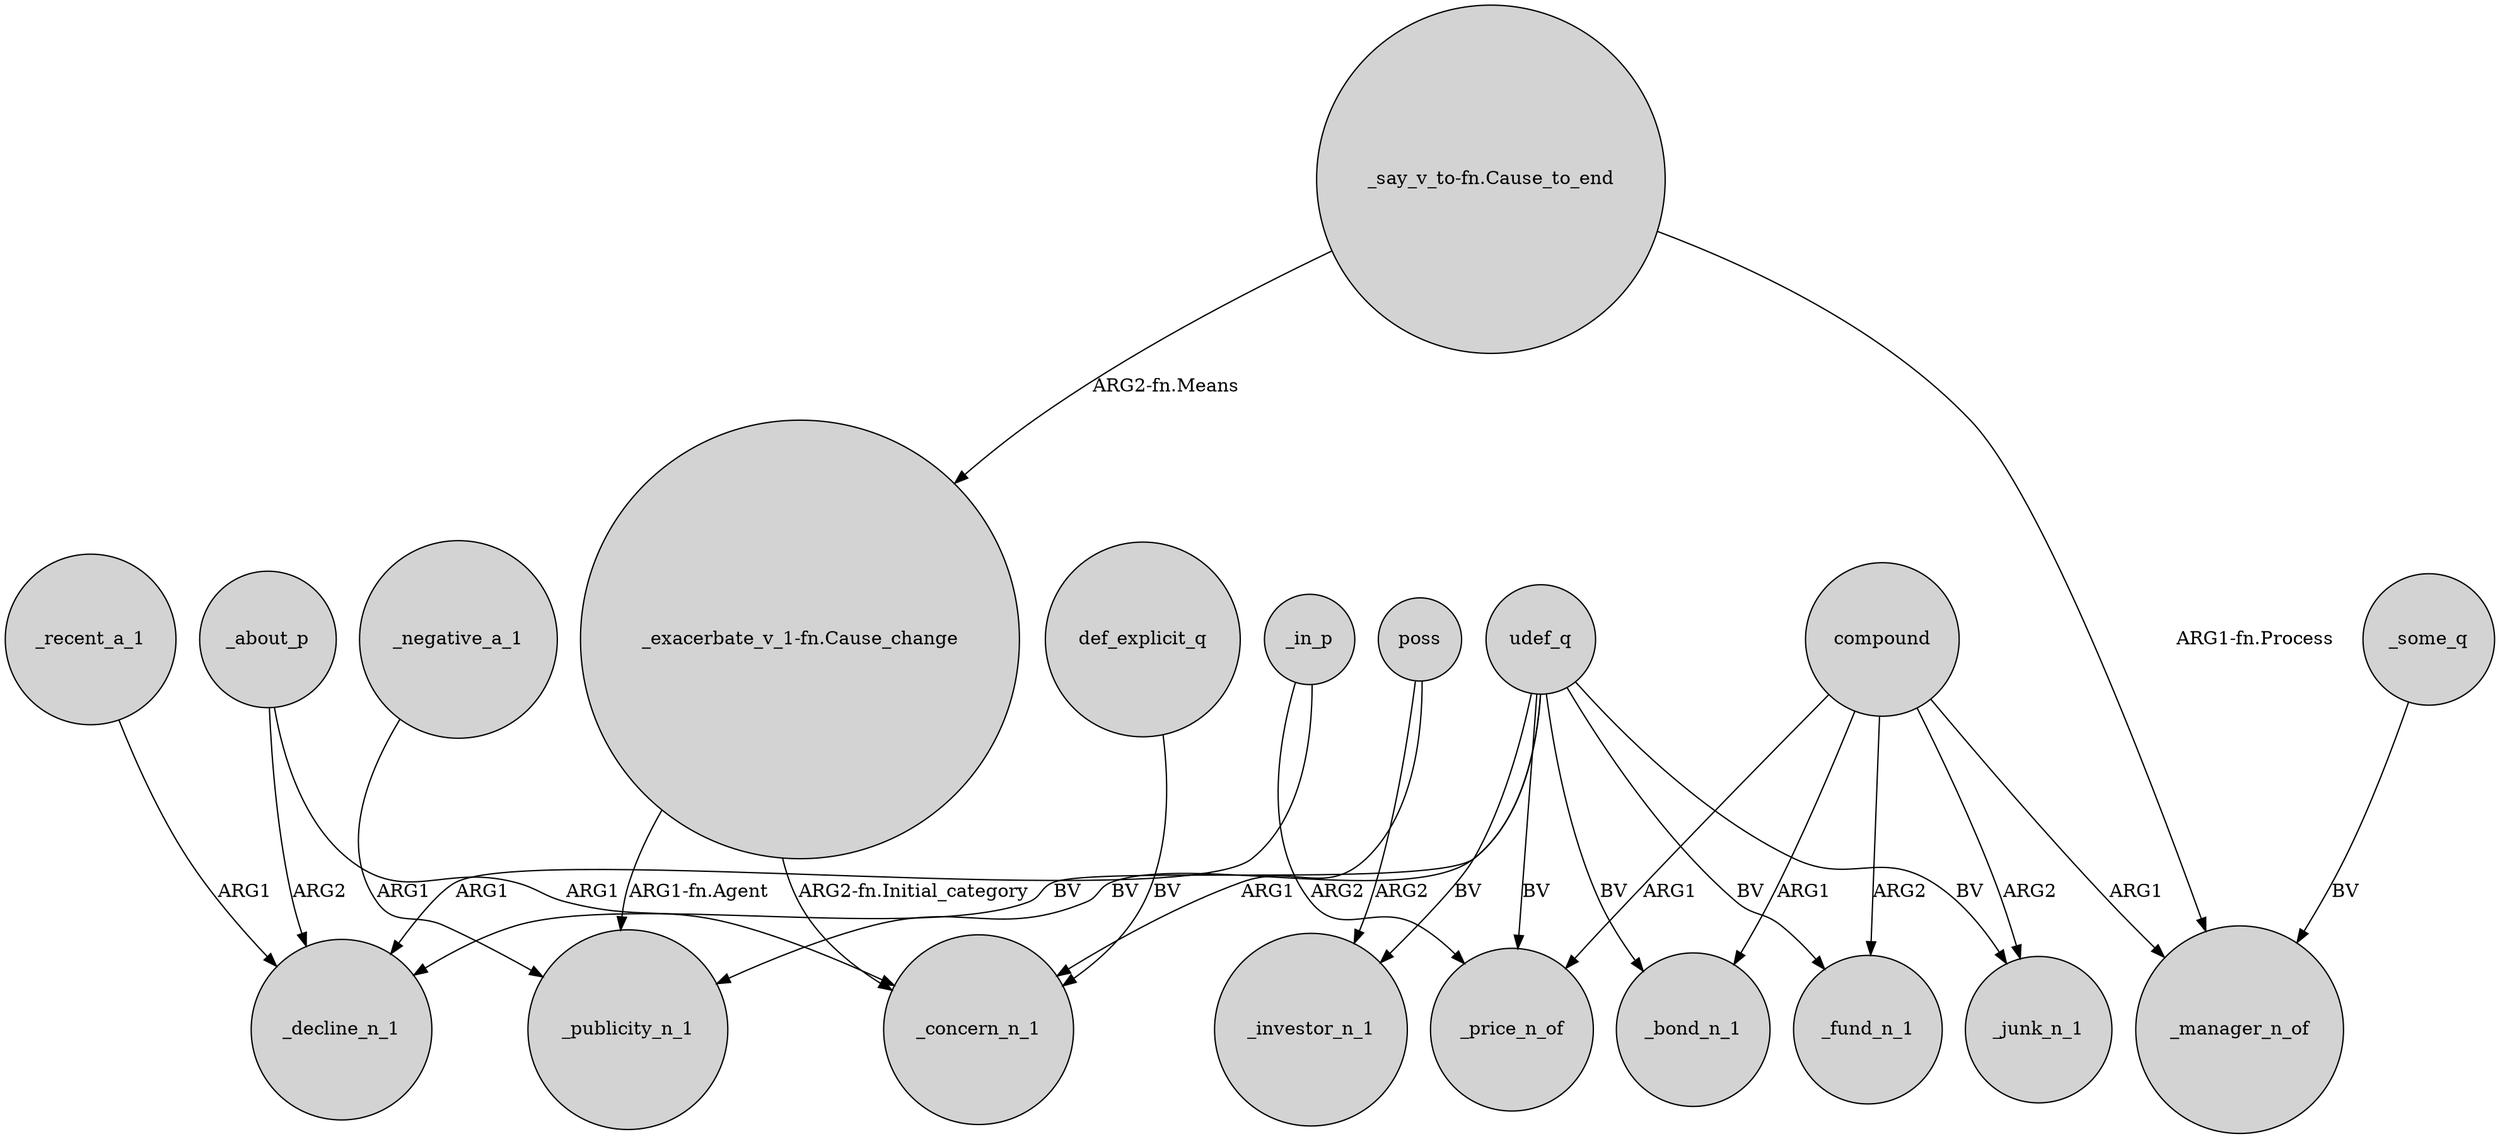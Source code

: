 digraph {
	node [shape=circle style=filled]
	compound -> _fund_n_1 [label=ARG2]
	_recent_a_1 -> _decline_n_1 [label=ARG1]
	udef_q -> _publicity_n_1 [label=BV]
	udef_q -> _decline_n_1 [label=BV]
	udef_q -> _bond_n_1 [label=BV]
	def_explicit_q -> _concern_n_1 [label=BV]
	_negative_a_1 -> _publicity_n_1 [label=ARG1]
	udef_q -> _price_n_of [label=BV]
	udef_q -> _fund_n_1 [label=BV]
	compound -> _bond_n_1 [label=ARG1]
	compound -> _junk_n_1 [label=ARG2]
	_about_p -> _concern_n_1 [label=ARG1]
	"_exacerbate_v_1-fn.Cause_change" -> _publicity_n_1 [label="ARG1-fn.Agent"]
	_in_p -> _decline_n_1 [label=ARG1]
	poss -> _concern_n_1 [label=ARG1]
	poss -> _investor_n_1 [label=ARG2]
	_some_q -> _manager_n_of [label=BV]
	_in_p -> _price_n_of [label=ARG2]
	"_say_v_to-fn.Cause_to_end" -> _manager_n_of [label="ARG1-fn.Process"]
	udef_q -> _junk_n_1 [label=BV]
	"_say_v_to-fn.Cause_to_end" -> "_exacerbate_v_1-fn.Cause_change" [label="ARG2-fn.Means"]
	"_exacerbate_v_1-fn.Cause_change" -> _concern_n_1 [label="ARG2-fn.Initial_category"]
	udef_q -> _investor_n_1 [label=BV]
	compound -> _price_n_of [label=ARG1]
	compound -> _manager_n_of [label=ARG1]
	_about_p -> _decline_n_1 [label=ARG2]
}
